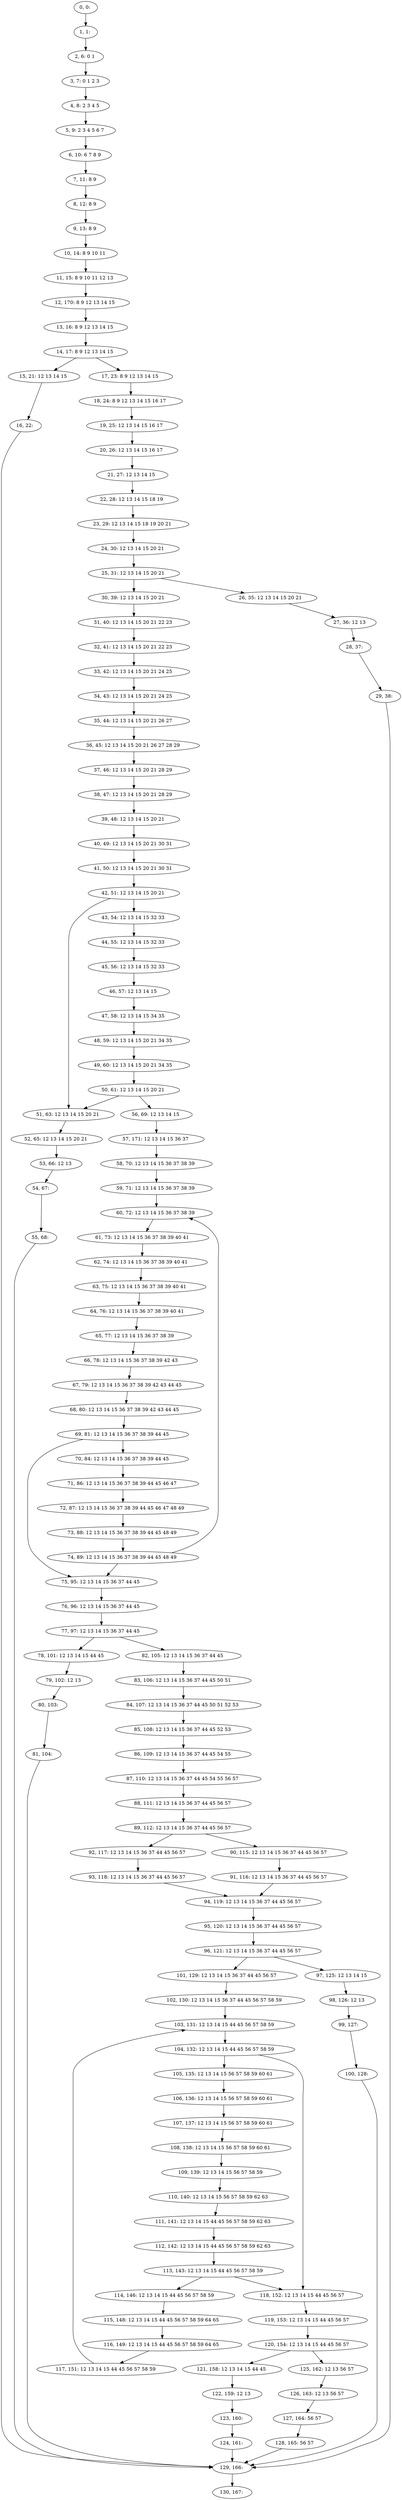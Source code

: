 digraph G {
0[label="0, 0: "];
1[label="1, 1: "];
2[label="2, 6: 0 1 "];
3[label="3, 7: 0 1 2 3 "];
4[label="4, 8: 2 3 4 5 "];
5[label="5, 9: 2 3 4 5 6 7 "];
6[label="6, 10: 6 7 8 9 "];
7[label="7, 11: 8 9 "];
8[label="8, 12: 8 9 "];
9[label="9, 13: 8 9 "];
10[label="10, 14: 8 9 10 11 "];
11[label="11, 15: 8 9 10 11 12 13 "];
12[label="12, 170: 8 9 12 13 14 15 "];
13[label="13, 16: 8 9 12 13 14 15 "];
14[label="14, 17: 8 9 12 13 14 15 "];
15[label="15, 21: 12 13 14 15 "];
16[label="16, 22: "];
17[label="17, 23: 8 9 12 13 14 15 "];
18[label="18, 24: 8 9 12 13 14 15 16 17 "];
19[label="19, 25: 12 13 14 15 16 17 "];
20[label="20, 26: 12 13 14 15 16 17 "];
21[label="21, 27: 12 13 14 15 "];
22[label="22, 28: 12 13 14 15 18 19 "];
23[label="23, 29: 12 13 14 15 18 19 20 21 "];
24[label="24, 30: 12 13 14 15 20 21 "];
25[label="25, 31: 12 13 14 15 20 21 "];
26[label="26, 35: 12 13 14 15 20 21 "];
27[label="27, 36: 12 13 "];
28[label="28, 37: "];
29[label="29, 38: "];
30[label="30, 39: 12 13 14 15 20 21 "];
31[label="31, 40: 12 13 14 15 20 21 22 23 "];
32[label="32, 41: 12 13 14 15 20 21 22 23 "];
33[label="33, 42: 12 13 14 15 20 21 24 25 "];
34[label="34, 43: 12 13 14 15 20 21 24 25 "];
35[label="35, 44: 12 13 14 15 20 21 26 27 "];
36[label="36, 45: 12 13 14 15 20 21 26 27 28 29 "];
37[label="37, 46: 12 13 14 15 20 21 28 29 "];
38[label="38, 47: 12 13 14 15 20 21 28 29 "];
39[label="39, 48: 12 13 14 15 20 21 "];
40[label="40, 49: 12 13 14 15 20 21 30 31 "];
41[label="41, 50: 12 13 14 15 20 21 30 31 "];
42[label="42, 51: 12 13 14 15 20 21 "];
43[label="43, 54: 12 13 14 15 32 33 "];
44[label="44, 55: 12 13 14 15 32 33 "];
45[label="45, 56: 12 13 14 15 32 33 "];
46[label="46, 57: 12 13 14 15 "];
47[label="47, 58: 12 13 14 15 34 35 "];
48[label="48, 59: 12 13 14 15 20 21 34 35 "];
49[label="49, 60: 12 13 14 15 20 21 34 35 "];
50[label="50, 61: 12 13 14 15 20 21 "];
51[label="51, 63: 12 13 14 15 20 21 "];
52[label="52, 65: 12 13 14 15 20 21 "];
53[label="53, 66: 12 13 "];
54[label="54, 67: "];
55[label="55, 68: "];
56[label="56, 69: 12 13 14 15 "];
57[label="57, 171: 12 13 14 15 36 37 "];
58[label="58, 70: 12 13 14 15 36 37 38 39 "];
59[label="59, 71: 12 13 14 15 36 37 38 39 "];
60[label="60, 72: 12 13 14 15 36 37 38 39 "];
61[label="61, 73: 12 13 14 15 36 37 38 39 40 41 "];
62[label="62, 74: 12 13 14 15 36 37 38 39 40 41 "];
63[label="63, 75: 12 13 14 15 36 37 38 39 40 41 "];
64[label="64, 76: 12 13 14 15 36 37 38 39 40 41 "];
65[label="65, 77: 12 13 14 15 36 37 38 39 "];
66[label="66, 78: 12 13 14 15 36 37 38 39 42 43 "];
67[label="67, 79: 12 13 14 15 36 37 38 39 42 43 44 45 "];
68[label="68, 80: 12 13 14 15 36 37 38 39 42 43 44 45 "];
69[label="69, 81: 12 13 14 15 36 37 38 39 44 45 "];
70[label="70, 84: 12 13 14 15 36 37 38 39 44 45 "];
71[label="71, 86: 12 13 14 15 36 37 38 39 44 45 46 47 "];
72[label="72, 87: 12 13 14 15 36 37 38 39 44 45 46 47 48 49 "];
73[label="73, 88: 12 13 14 15 36 37 38 39 44 45 48 49 "];
74[label="74, 89: 12 13 14 15 36 37 38 39 44 45 48 49 "];
75[label="75, 95: 12 13 14 15 36 37 44 45 "];
76[label="76, 96: 12 13 14 15 36 37 44 45 "];
77[label="77, 97: 12 13 14 15 36 37 44 45 "];
78[label="78, 101: 12 13 14 15 44 45 "];
79[label="79, 102: 12 13 "];
80[label="80, 103: "];
81[label="81, 104: "];
82[label="82, 105: 12 13 14 15 36 37 44 45 "];
83[label="83, 106: 12 13 14 15 36 37 44 45 50 51 "];
84[label="84, 107: 12 13 14 15 36 37 44 45 50 51 52 53 "];
85[label="85, 108: 12 13 14 15 36 37 44 45 52 53 "];
86[label="86, 109: 12 13 14 15 36 37 44 45 54 55 "];
87[label="87, 110: 12 13 14 15 36 37 44 45 54 55 56 57 "];
88[label="88, 111: 12 13 14 15 36 37 44 45 56 57 "];
89[label="89, 112: 12 13 14 15 36 37 44 45 56 57 "];
90[label="90, 115: 12 13 14 15 36 37 44 45 56 57 "];
91[label="91, 116: 12 13 14 15 36 37 44 45 56 57 "];
92[label="92, 117: 12 13 14 15 36 37 44 45 56 57 "];
93[label="93, 118: 12 13 14 15 36 37 44 45 56 57 "];
94[label="94, 119: 12 13 14 15 36 37 44 45 56 57 "];
95[label="95, 120: 12 13 14 15 36 37 44 45 56 57 "];
96[label="96, 121: 12 13 14 15 36 37 44 45 56 57 "];
97[label="97, 125: 12 13 14 15 "];
98[label="98, 126: 12 13 "];
99[label="99, 127: "];
100[label="100, 128: "];
101[label="101, 129: 12 13 14 15 36 37 44 45 56 57 "];
102[label="102, 130: 12 13 14 15 36 37 44 45 56 57 58 59 "];
103[label="103, 131: 12 13 14 15 44 45 56 57 58 59 "];
104[label="104, 132: 12 13 14 15 44 45 56 57 58 59 "];
105[label="105, 135: 12 13 14 15 56 57 58 59 60 61 "];
106[label="106, 136: 12 13 14 15 56 57 58 59 60 61 "];
107[label="107, 137: 12 13 14 15 56 57 58 59 60 61 "];
108[label="108, 138: 12 13 14 15 56 57 58 59 60 61 "];
109[label="109, 139: 12 13 14 15 56 57 58 59 "];
110[label="110, 140: 12 13 14 15 56 57 58 59 62 63 "];
111[label="111, 141: 12 13 14 15 44 45 56 57 58 59 62 63 "];
112[label="112, 142: 12 13 14 15 44 45 56 57 58 59 62 63 "];
113[label="113, 143: 12 13 14 15 44 45 56 57 58 59 "];
114[label="114, 146: 12 13 14 15 44 45 56 57 58 59 "];
115[label="115, 148: 12 13 14 15 44 45 56 57 58 59 64 65 "];
116[label="116, 149: 12 13 14 15 44 45 56 57 58 59 64 65 "];
117[label="117, 151: 12 13 14 15 44 45 56 57 58 59 "];
118[label="118, 152: 12 13 14 15 44 45 56 57 "];
119[label="119, 153: 12 13 14 15 44 45 56 57 "];
120[label="120, 154: 12 13 14 15 44 45 56 57 "];
121[label="121, 158: 12 13 14 15 44 45 "];
122[label="122, 159: 12 13 "];
123[label="123, 160: "];
124[label="124, 161: "];
125[label="125, 162: 12 13 56 57 "];
126[label="126, 163: 12 13 56 57 "];
127[label="127, 164: 56 57 "];
128[label="128, 165: 56 57 "];
129[label="129, 166: "];
130[label="130, 167: "];
0->1 ;
1->2 ;
2->3 ;
3->4 ;
4->5 ;
5->6 ;
6->7 ;
7->8 ;
8->9 ;
9->10 ;
10->11 ;
11->12 ;
12->13 ;
13->14 ;
14->15 ;
14->17 ;
15->16 ;
16->129 ;
17->18 ;
18->19 ;
19->20 ;
20->21 ;
21->22 ;
22->23 ;
23->24 ;
24->25 ;
25->26 ;
25->30 ;
26->27 ;
27->28 ;
28->29 ;
29->129 ;
30->31 ;
31->32 ;
32->33 ;
33->34 ;
34->35 ;
35->36 ;
36->37 ;
37->38 ;
38->39 ;
39->40 ;
40->41 ;
41->42 ;
42->43 ;
42->51 ;
43->44 ;
44->45 ;
45->46 ;
46->47 ;
47->48 ;
48->49 ;
49->50 ;
50->51 ;
50->56 ;
51->52 ;
52->53 ;
53->54 ;
54->55 ;
55->129 ;
56->57 ;
57->58 ;
58->59 ;
59->60 ;
60->61 ;
61->62 ;
62->63 ;
63->64 ;
64->65 ;
65->66 ;
66->67 ;
67->68 ;
68->69 ;
69->70 ;
69->75 ;
70->71 ;
71->72 ;
72->73 ;
73->74 ;
74->75 ;
74->60 ;
75->76 ;
76->77 ;
77->78 ;
77->82 ;
78->79 ;
79->80 ;
80->81 ;
81->129 ;
82->83 ;
83->84 ;
84->85 ;
85->86 ;
86->87 ;
87->88 ;
88->89 ;
89->90 ;
89->92 ;
90->91 ;
91->94 ;
92->93 ;
93->94 ;
94->95 ;
95->96 ;
96->97 ;
96->101 ;
97->98 ;
98->99 ;
99->100 ;
100->129 ;
101->102 ;
102->103 ;
103->104 ;
104->105 ;
104->118 ;
105->106 ;
106->107 ;
107->108 ;
108->109 ;
109->110 ;
110->111 ;
111->112 ;
112->113 ;
113->114 ;
113->118 ;
114->115 ;
115->116 ;
116->117 ;
117->103 ;
118->119 ;
119->120 ;
120->121 ;
120->125 ;
121->122 ;
122->123 ;
123->124 ;
124->129 ;
125->126 ;
126->127 ;
127->128 ;
128->129 ;
129->130 ;
}
